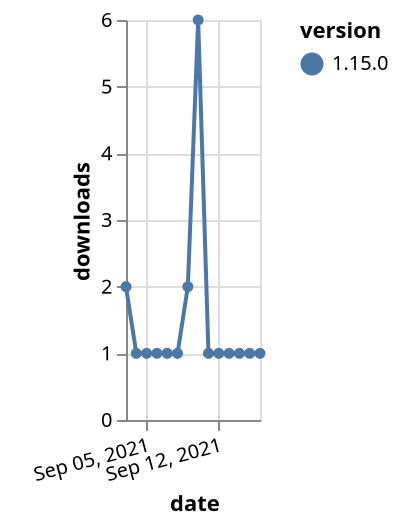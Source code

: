 {"$schema": "https://vega.github.io/schema/vega-lite/v5.json", "description": "A simple bar chart with embedded data.", "data": {"values": [{"date": "2021-09-03", "total": 517, "delta": 2, "version": "1.15.0"}, {"date": "2021-09-04", "total": 518, "delta": 1, "version": "1.15.0"}, {"date": "2021-09-05", "total": 519, "delta": 1, "version": "1.15.0"}, {"date": "2021-09-06", "total": 520, "delta": 1, "version": "1.15.0"}, {"date": "2021-09-07", "total": 521, "delta": 1, "version": "1.15.0"}, {"date": "2021-09-08", "total": 522, "delta": 1, "version": "1.15.0"}, {"date": "2021-09-09", "total": 524, "delta": 2, "version": "1.15.0"}, {"date": "2021-09-10", "total": 530, "delta": 6, "version": "1.15.0"}, {"date": "2021-09-11", "total": 531, "delta": 1, "version": "1.15.0"}, {"date": "2021-09-12", "total": 532, "delta": 1, "version": "1.15.0"}, {"date": "2021-09-13", "total": 533, "delta": 1, "version": "1.15.0"}, {"date": "2021-09-14", "total": 534, "delta": 1, "version": "1.15.0"}, {"date": "2021-09-15", "total": 535, "delta": 1, "version": "1.15.0"}, {"date": "2021-09-16", "total": 536, "delta": 1, "version": "1.15.0"}]}, "width": "container", "mark": {"type": "line", "point": {"filled": true}}, "encoding": {"x": {"field": "date", "type": "temporal", "timeUnit": "yearmonthdate", "title": "date", "axis": {"labelAngle": -15}}, "y": {"field": "delta", "type": "quantitative", "title": "downloads"}, "color": {"field": "version", "type": "nominal"}, "tooltip": {"field": "delta"}}}